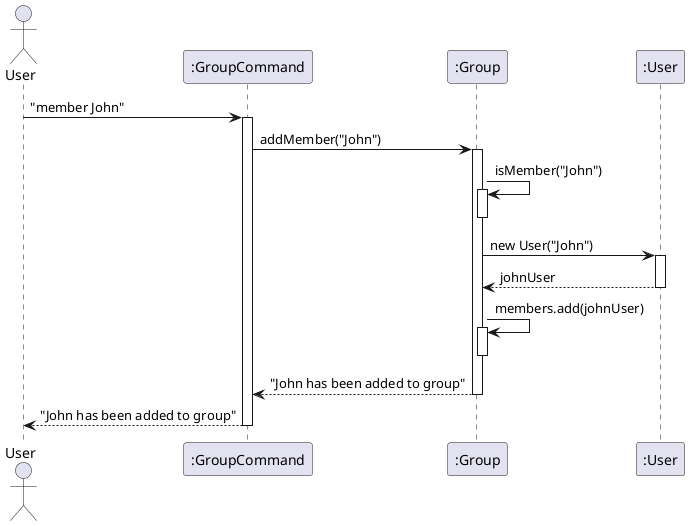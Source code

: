@startuml
actor User
participant ":GroupCommand" as GroupCommand
participant ":Group" as Group
participant ":User" as JohnUser

User -> GroupCommand: "member John"
activate GroupCommand
GroupCommand -> Group: addMember("John")
activate Group

Group -> Group: isMember("John")
activate Group
deactivate Group

Group -> JohnUser: new User("John")
activate JohnUser
JohnUser --> Group: johnUser
deactivate JohnUser

Group -> Group: members.add(johnUser)
activate Group
deactivate Group

Group --> GroupCommand: "John has been added to group"
deactivate Group
GroupCommand --> User: "John has been added to group"
deactivate GroupCommand
@enduml